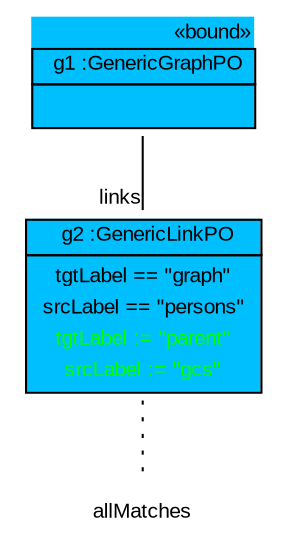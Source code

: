 graph ObjectDiagram {
   node [shape = none, fontsize = 10, fontname = "Arial"];
   edge [fontsize = 10, fontname = "Arial"];

g1 [label=<<table border='0' cellborder='1' cellspacing='0' color='black' bgcolor='deepskyblue'> <tr> <td border='0' align='right'><font color='black'>&#171;bound&#187;</font></td></tr> <tr> <td align='center'> <font color='black'> g1 :GenericGraphPO </font></td></tr> <tr> <td align='left'> <table border='0' cellborder='0' cellspacing='0' color='black'> <tr> <td>  </td></tr></table></td></tr></table>>];
g2 [label=<<table border='0' cellborder='1' cellspacing='0' color='black' bgcolor='deepskyblue'>  <tr> <td align='center'> <font color='black'> g2 :GenericLinkPO </font></td></tr> <tr> <td align='left'> <table border='0' cellborder='0' cellspacing='0' color='black'> <tr><td><font color='black'> tgtLabel == "graph" </font></td></tr><tr><td><font color='black'> srcLabel == "persons" </font></td></tr><tr><td><font color='green'> tgtLabel := "parent" </font></td></tr><tr><td><font color='green'> srcLabel := "gcs" </font></td></tr></table></td></tr></table>>];
allMatches_g2 [label=allMatches];

g2 -- allMatches_g2 [style="dotted"];
g1 -- g2 [headlabel = "links" taillabel = "" color="black" fontcolor="black"];
}
